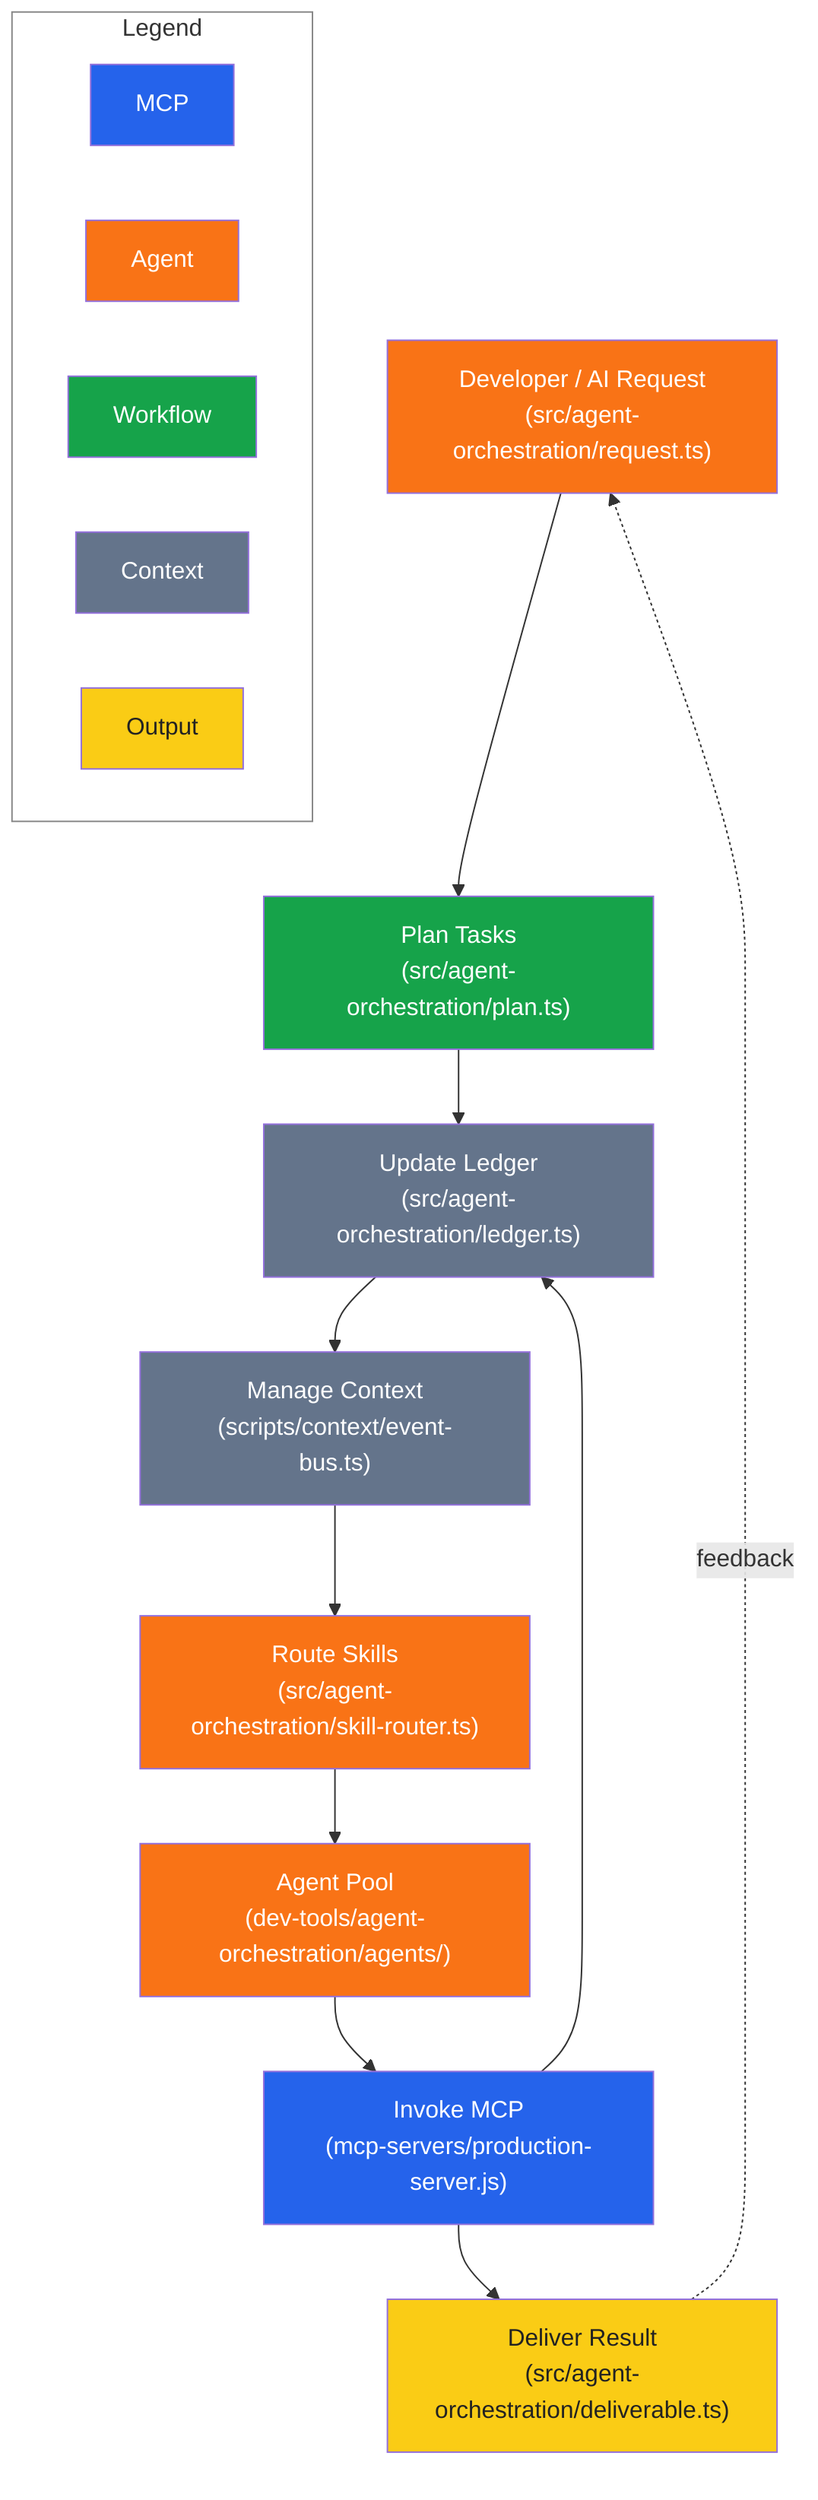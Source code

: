 ---
id: agent-orchestration
intent: Agent Orchestration Workflow (modular, agentic, with stable node IDs)
context: |
  This diagram visualizes the agent orchestration workflow in the MCP/ProspectPro system. Each node uses a stable, descriptive ID and is linked to the relevant script or function path. Edges are annotated with conditions or triggers. Modular and ready for agentic automation.
---
flowchart TD
    %% Stable node IDs and descriptive labels
    REQUEST["Developer / AI Request\n(src/agent-orchestration/request.ts)"]:::agent
    PLAN["Plan Tasks\n(src/agent-orchestration/plan.ts)"]:::workflow
    LEDGER["Update Ledger\n(src/agent-orchestration/ledger.ts)"]:::context
    CONTEXT_MGR["Manage Context\n(scripts/context/event-bus.ts)"]:::context
    SKILL_ROUTER["Route Skills\n(src/agent-orchestration/skill-router.ts)"]:::agent
    AGENT_POOL["Agent Pool\n(dev-tools/agent-orchestration/agents/)"]:::agent
    MCP_BRIDGE["Invoke MCP\n(mcp-servers/production-server.js)"]:::mcp
    DELIVERABLE["Deliver Result\n(src/agent-orchestration/deliverable.ts)"]:::output

    %% Flow
    REQUEST --> PLAN
    PLAN --> LEDGER
    LEDGER --> CONTEXT_MGR
    CONTEXT_MGR --> SKILL_ROUTER
    SKILL_ROUTER --> AGENT_POOL
    AGENT_POOL --> MCP_BRIDGE
    MCP_BRIDGE --> DELIVERABLE
    DELIVERABLE -.->|"feedback"| REQUEST
    MCP_BRIDGE --> LEDGER

    %% Styles
    classDef mcp fill:#2563eb,color:#fff;
    classDef agent fill:#f97316,color:#fff;
    classDef workflow fill:#16a34a,color:#fff;
    classDef context fill:#64748b,color:#fff;
    classDef output fill:#facc15,color:#222;
    class REQUEST,SKILL_ROUTER,AGENT_POOL agent;
    class PLAN workflow;
    class LEDGER,CONTEXT_MGR context;
    class MCP_BRIDGE mcp;
    class DELIVERABLE output;

    %% Legend
    subgraph Legend["Legend"]
        direction LR
        L1["MCP"]
        L2["Agent"]
        L3["Workflow"]
        L4["Context"]
        L5["Output"]
        style Legend fill:#fff,stroke:#888,stroke-width:1px
        style L1 fill:#2563eb,color:#fff
        style L2 fill:#f97316,color:#fff
        style L3 fill:#16a34a,color:#fff
        style L4 fill:#64748b,color:#fff
        style L5 fill:#facc15,color:#222
    end